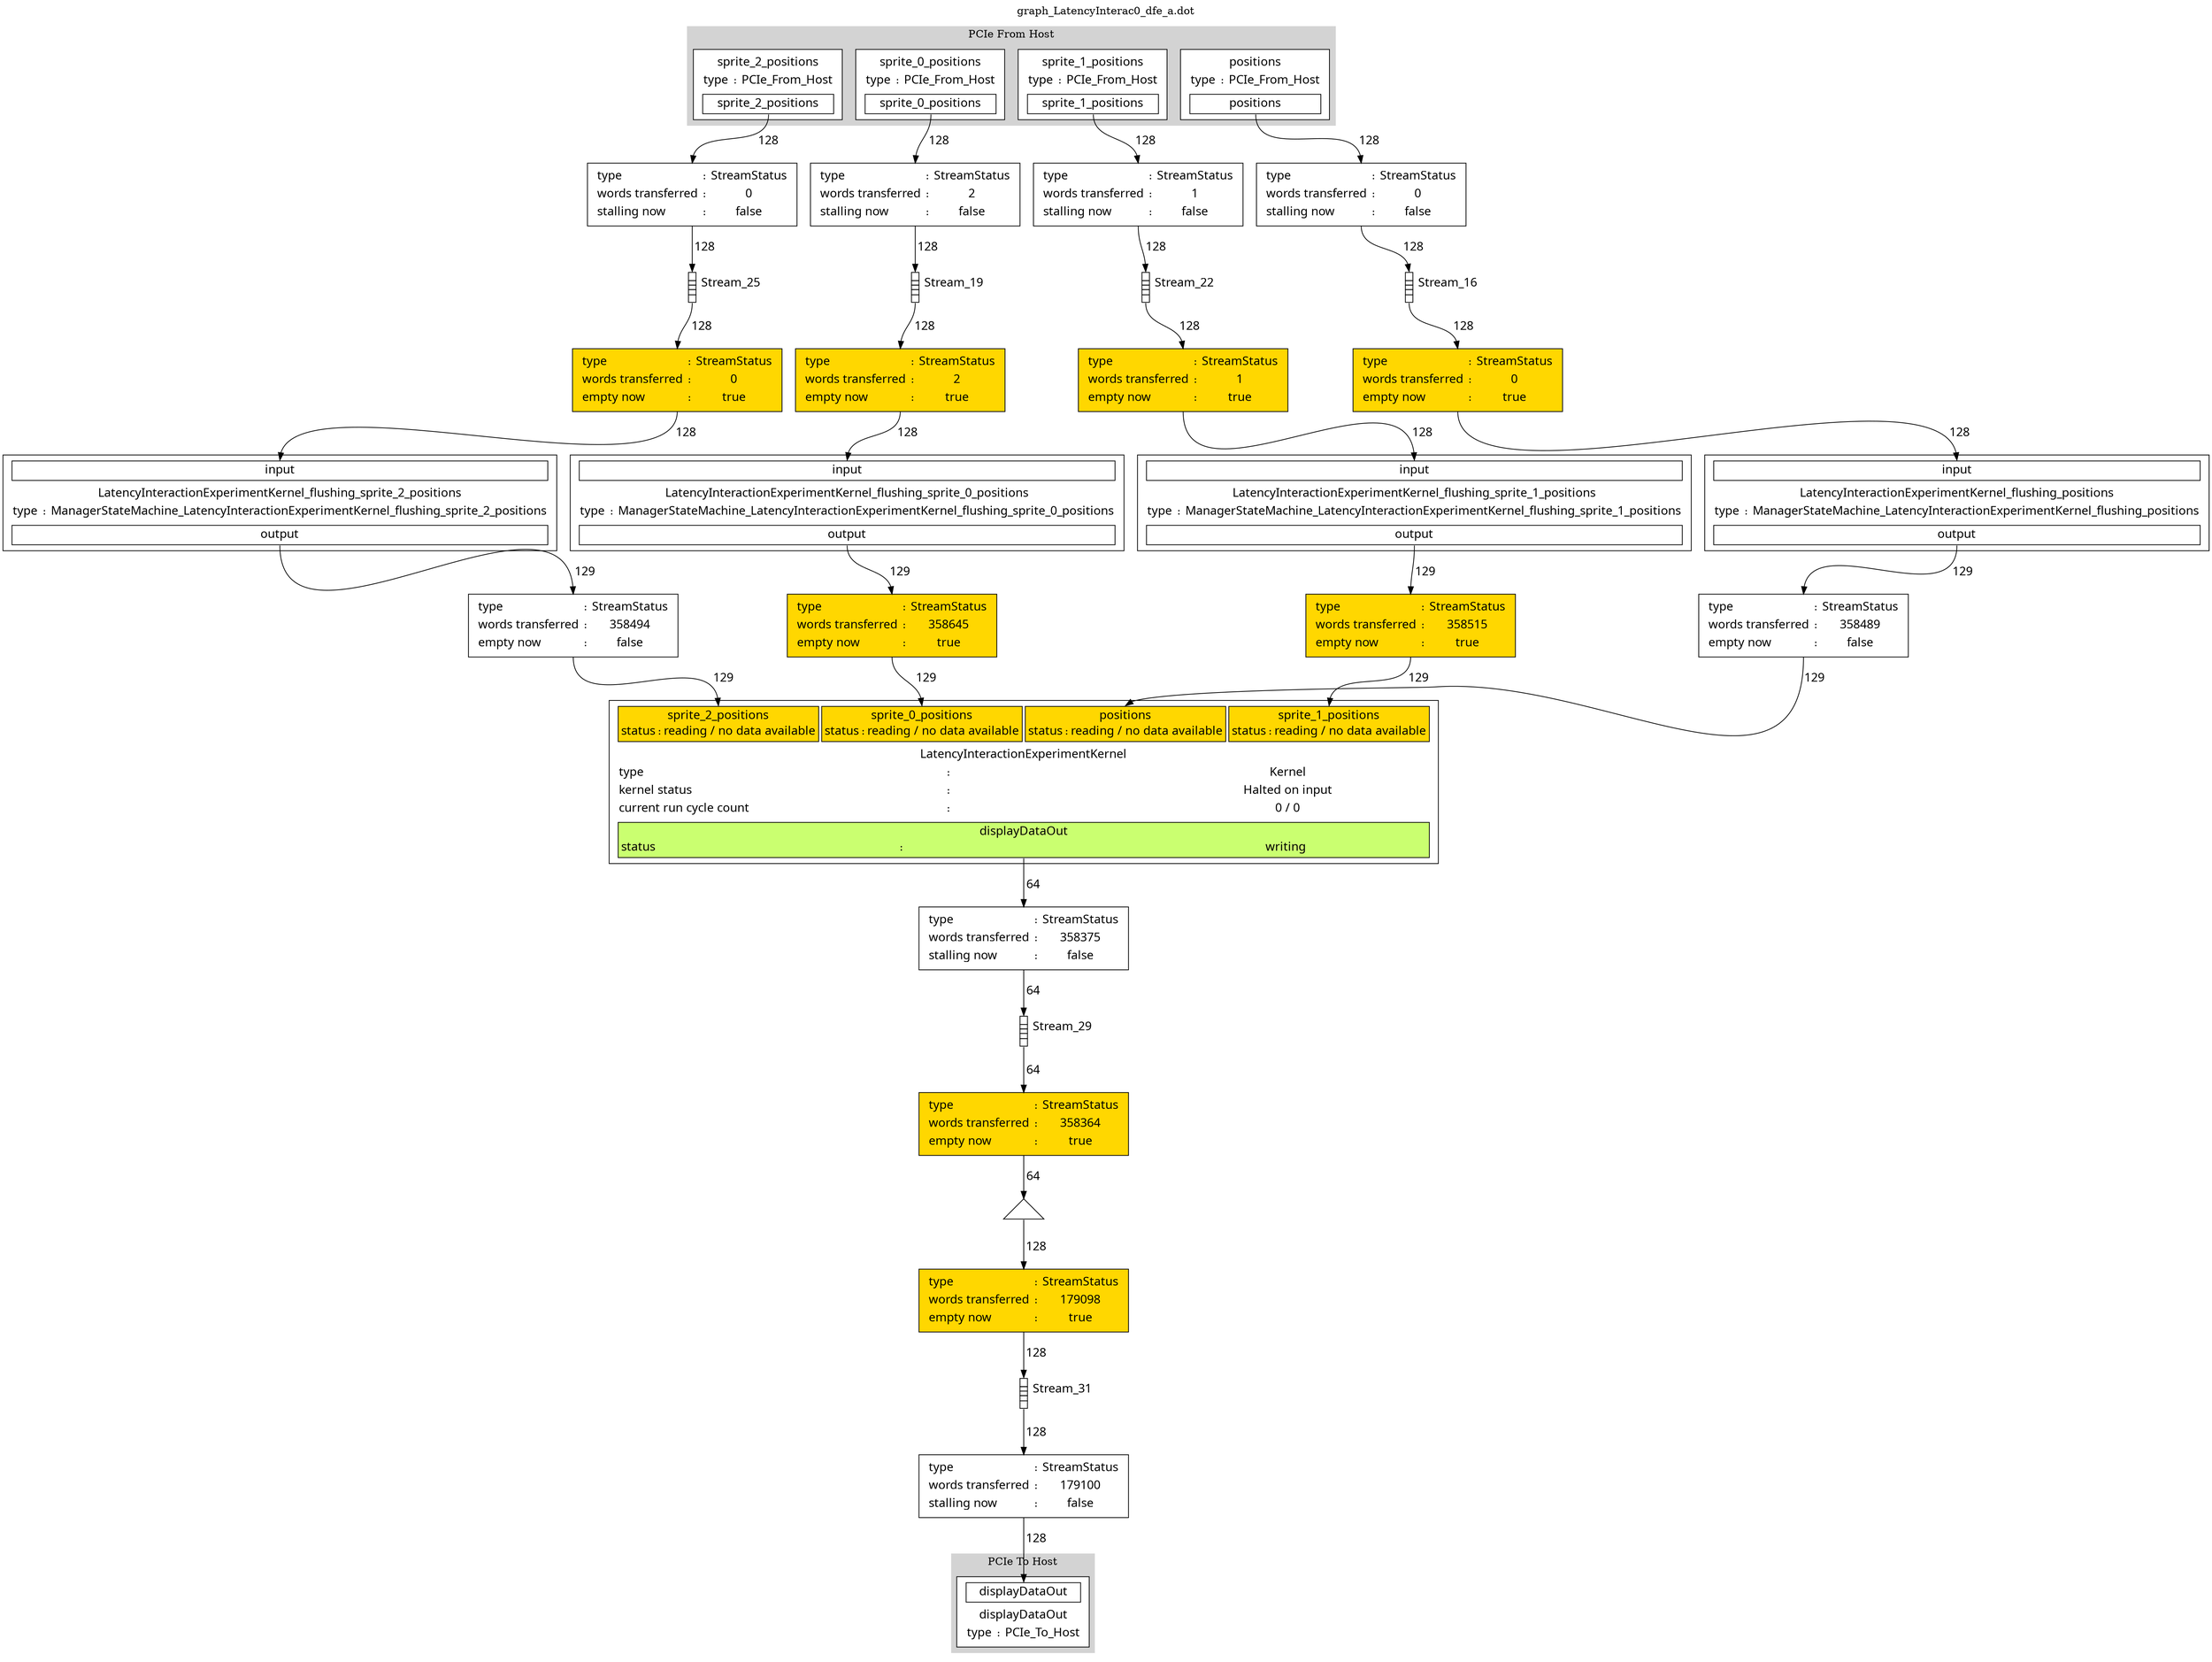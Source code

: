 digraph manager_compiler_graph {
label="graph_LatencyInterac0_dfe_a.dot"; labelloc="t"
// free manager nodes
STREAMSTATUS_LatencyInteractionExperimentKernel_flushing_sprite_2_positions_output[shape="box", color = "black", style="solid,filled", penwidth=1, fillcolor="white", label=<<TABLE  BORDER="0" CELLPADDING="0" CELLSPACING="0"><TR><TD BORDER="0" PORT="node_info"><TABLE  BORDER="0" CELLPADDING="1" CELLSPACING="4"><TR><TD BORDER="0" COLSPAN="1" ALIGN="LEFT"><FONT COLOR="black" FACE="sans-serif" POINT-SIZE="16">type</FONT></TD><TD ALIGN="LEFT">:</TD><TD BORDER="0" COLSPAN="1"><FONT COLOR="black" FACE="sans-serif" POINT-SIZE="16">StreamStatus</FONT></TD></TR><TR><TD BORDER="0" COLSPAN="1" ALIGN="LEFT"><FONT COLOR="black" FACE="sans-serif" POINT-SIZE="16">words transferred</FONT></TD><TD ALIGN="LEFT">:</TD><TD BORDER="0" COLSPAN="1"><FONT COLOR="black" FACE="sans-serif" POINT-SIZE="16">358494</FONT></TD></TR><TR><TD BORDER="0" COLSPAN="1" ALIGN="LEFT"><FONT COLOR="black" FACE="sans-serif" POINT-SIZE="16">empty now</FONT></TD><TD ALIGN="LEFT">:</TD><TD BORDER="0" COLSPAN="1"><FONT COLOR="black" FACE="sans-serif" POINT-SIZE="16">false</FONT></TD></TR></TABLE></TD></TR></TABLE>>];
STREAMSTATUS_Stream_31_output[shape="box", color = "black", style="solid,filled", penwidth=1, fillcolor="white", label=<<TABLE  BORDER="0" CELLPADDING="0" CELLSPACING="0"><TR><TD BORDER="0" PORT="node_info"><TABLE  BORDER="0" CELLPADDING="1" CELLSPACING="4"><TR><TD BORDER="0" COLSPAN="1" ALIGN="LEFT"><FONT COLOR="black" FACE="sans-serif" POINT-SIZE="16">type</FONT></TD><TD ALIGN="LEFT">:</TD><TD BORDER="0" COLSPAN="1"><FONT COLOR="black" FACE="sans-serif" POINT-SIZE="16">StreamStatus</FONT></TD></TR><TR><TD BORDER="0" COLSPAN="1" ALIGN="LEFT"><FONT COLOR="black" FACE="sans-serif" POINT-SIZE="16">words transferred</FONT></TD><TD ALIGN="LEFT">:</TD><TD BORDER="0" COLSPAN="1"><FONT COLOR="black" FACE="sans-serif" POINT-SIZE="16">179100</FONT></TD></TR><TR><TD BORDER="0" COLSPAN="1" ALIGN="LEFT"><FONT COLOR="black" FACE="sans-serif" POINT-SIZE="16">stalling now</FONT></TD><TD ALIGN="LEFT">:</TD><TD BORDER="0" COLSPAN="1"><FONT COLOR="black" FACE="sans-serif" POINT-SIZE="16">false</FONT></TD></TR></TABLE></TD></TR></TABLE>>];
STREAMSTATUS_LatencyInteractionExperimentKernel_flushing_sprite_0_positions_output[shape="box", color = "black", style="solid,filled", penwidth=1, fillcolor="gold", label=<<TABLE  BORDER="0" CELLPADDING="0" CELLSPACING="0"><TR><TD BORDER="0" PORT="node_info"><TABLE  BORDER="0" CELLPADDING="1" CELLSPACING="4"><TR><TD BORDER="0" COLSPAN="1" ALIGN="LEFT"><FONT COLOR="black" FACE="sans-serif" POINT-SIZE="16">type</FONT></TD><TD ALIGN="LEFT">:</TD><TD BORDER="0" COLSPAN="1"><FONT COLOR="black" FACE="sans-serif" POINT-SIZE="16">StreamStatus</FONT></TD></TR><TR><TD BORDER="0" COLSPAN="1" ALIGN="LEFT"><FONT COLOR="black" FACE="sans-serif" POINT-SIZE="16">words transferred</FONT></TD><TD ALIGN="LEFT">:</TD><TD BORDER="0" COLSPAN="1"><FONT COLOR="black" FACE="sans-serif" POINT-SIZE="16">358645</FONT></TD></TR><TR><TD BORDER="0" COLSPAN="1" ALIGN="LEFT"><FONT COLOR="black" FACE="sans-serif" POINT-SIZE="16">empty now</FONT></TD><TD ALIGN="LEFT">:</TD><TD BORDER="0" COLSPAN="1"><FONT COLOR="black" FACE="sans-serif" POINT-SIZE="16">true</FONT></TD></TR></TABLE></TD></TR></TABLE>>];
STREAMSTATUS_sprite_2_positions_sprite_2_positions[shape="box", color = "black", style="solid,filled", penwidth=1, fillcolor="white", label=<<TABLE  BORDER="0" CELLPADDING="0" CELLSPACING="0"><TR><TD BORDER="0" PORT="node_info"><TABLE  BORDER="0" CELLPADDING="1" CELLSPACING="4"><TR><TD BORDER="0" COLSPAN="1" ALIGN="LEFT"><FONT COLOR="black" FACE="sans-serif" POINT-SIZE="16">type</FONT></TD><TD ALIGN="LEFT">:</TD><TD BORDER="0" COLSPAN="1"><FONT COLOR="black" FACE="sans-serif" POINT-SIZE="16">StreamStatus</FONT></TD></TR><TR><TD BORDER="0" COLSPAN="1" ALIGN="LEFT"><FONT COLOR="black" FACE="sans-serif" POINT-SIZE="16">words transferred</FONT></TD><TD ALIGN="LEFT">:</TD><TD BORDER="0" COLSPAN="1"><FONT COLOR="black" FACE="sans-serif" POINT-SIZE="16">0</FONT></TD></TR><TR><TD BORDER="0" COLSPAN="1" ALIGN="LEFT"><FONT COLOR="black" FACE="sans-serif" POINT-SIZE="16">stalling now</FONT></TD><TD ALIGN="LEFT">:</TD><TD BORDER="0" COLSPAN="1"><FONT COLOR="black" FACE="sans-serif" POINT-SIZE="16">false</FONT></TD></TR></TABLE></TD></TR></TABLE>>];
LatencyInteractionExperimentKernel_flushing_sprite_2_positions[shape="box", color = "black", style="solid,filled", penwidth=1, fillcolor="white", label=<<TABLE  BORDER="0" CELLPADDING="0" CELLSPACING="0"><TR><TD BORDER="0" PORT="inputs"><TABLE  BORDER="0" CELLPADDING="1" CELLSPACING="4"><TR><TD BORDER="1" BGCOLOR="white" PORT="input" ><TABLE BORDER="0" CELLPADDING="1" CELLSPACING="1"><TR><TD BORDER="0" COLSPAN="3"><FONT COLOR="black" FACE="sans-serif" POINT-SIZE="16">input</FONT></TD></TR></TABLE></TD></TR></TABLE></TD></TR><TR><TD BORDER="0" PORT="node_info"><TABLE  BORDER="0" CELLPADDING="1" CELLSPACING="4"><TR><TD BORDER="0" COLSPAN="3"><FONT COLOR="black" FACE="sans-serif" POINT-SIZE="16">LatencyInteractionExperimentKernel_flushing_sprite_2_positions</FONT></TD></TR><TR><TD BORDER="0" COLSPAN="1" ALIGN="LEFT"><FONT COLOR="black" FACE="sans-serif" POINT-SIZE="16">type</FONT></TD><TD ALIGN="LEFT">:</TD><TD BORDER="0" COLSPAN="1"><FONT COLOR="black" FACE="sans-serif" POINT-SIZE="16">ManagerStateMachine_LatencyInteractionExperimentKernel_flushing_sprite_2_positions</FONT></TD></TR></TABLE></TD></TR><TR><TD BORDER="0" PORT="outputs"><TABLE  BORDER="0" CELLPADDING="1" CELLSPACING="4"><TR><TD BORDER="1" BGCOLOR="white" PORT="output" ><TABLE BORDER="0" CELLPADDING="1" CELLSPACING="1"><TR><TD BORDER="0" COLSPAN="3"><FONT COLOR="black" FACE="sans-serif" POINT-SIZE="16">output</FONT></TD></TR></TABLE></TD></TR></TABLE></TD></TR></TABLE>>];
STREAMSTATUS_Stream_19_output[shape="box", color = "black", style="solid,filled", penwidth=1, fillcolor="gold", label=<<TABLE  BORDER="0" CELLPADDING="0" CELLSPACING="0"><TR><TD BORDER="0" PORT="node_info"><TABLE  BORDER="0" CELLPADDING="1" CELLSPACING="4"><TR><TD BORDER="0" COLSPAN="1" ALIGN="LEFT"><FONT COLOR="black" FACE="sans-serif" POINT-SIZE="16">type</FONT></TD><TD ALIGN="LEFT">:</TD><TD BORDER="0" COLSPAN="1"><FONT COLOR="black" FACE="sans-serif" POINT-SIZE="16">StreamStatus</FONT></TD></TR><TR><TD BORDER="0" COLSPAN="1" ALIGN="LEFT"><FONT COLOR="black" FACE="sans-serif" POINT-SIZE="16">words transferred</FONT></TD><TD ALIGN="LEFT">:</TD><TD BORDER="0" COLSPAN="1"><FONT COLOR="black" FACE="sans-serif" POINT-SIZE="16">2</FONT></TD></TR><TR><TD BORDER="0" COLSPAN="1" ALIGN="LEFT"><FONT COLOR="black" FACE="sans-serif" POINT-SIZE="16">empty now</FONT></TD><TD ALIGN="LEFT">:</TD><TD BORDER="0" COLSPAN="1"><FONT COLOR="black" FACE="sans-serif" POINT-SIZE="16">true</FONT></TD></TR></TABLE></TD></TR></TABLE>>];
LatencyInteractionExperimentKernel_flushing_positions[shape="box", color = "black", style="solid,filled", penwidth=1, fillcolor="white", label=<<TABLE  BORDER="0" CELLPADDING="0" CELLSPACING="0"><TR><TD BORDER="0" PORT="inputs"><TABLE  BORDER="0" CELLPADDING="1" CELLSPACING="4"><TR><TD BORDER="1" BGCOLOR="white" PORT="input" ><TABLE BORDER="0" CELLPADDING="1" CELLSPACING="1"><TR><TD BORDER="0" COLSPAN="3"><FONT COLOR="black" FACE="sans-serif" POINT-SIZE="16">input</FONT></TD></TR></TABLE></TD></TR></TABLE></TD></TR><TR><TD BORDER="0" PORT="node_info"><TABLE  BORDER="0" CELLPADDING="1" CELLSPACING="4"><TR><TD BORDER="0" COLSPAN="3"><FONT COLOR="black" FACE="sans-serif" POINT-SIZE="16">LatencyInteractionExperimentKernel_flushing_positions</FONT></TD></TR><TR><TD BORDER="0" COLSPAN="1" ALIGN="LEFT"><FONT COLOR="black" FACE="sans-serif" POINT-SIZE="16">type</FONT></TD><TD ALIGN="LEFT">:</TD><TD BORDER="0" COLSPAN="1"><FONT COLOR="black" FACE="sans-serif" POINT-SIZE="16">ManagerStateMachine_LatencyInteractionExperimentKernel_flushing_positions</FONT></TD></TR></TABLE></TD></TR><TR><TD BORDER="0" PORT="outputs"><TABLE  BORDER="0" CELLPADDING="1" CELLSPACING="4"><TR><TD BORDER="1" BGCOLOR="white" PORT="output" ><TABLE BORDER="0" CELLPADDING="1" CELLSPACING="1"><TR><TD BORDER="0" COLSPAN="3"><FONT COLOR="black" FACE="sans-serif" POINT-SIZE="16">output</FONT></TD></TR></TABLE></TD></TR></TABLE></TD></TR></TABLE>>];
STREAMSTATUS_Stream_16_output[shape="box", color = "black", style="solid,filled", penwidth=1, fillcolor="gold", label=<<TABLE  BORDER="0" CELLPADDING="0" CELLSPACING="0"><TR><TD BORDER="0" PORT="node_info"><TABLE  BORDER="0" CELLPADDING="1" CELLSPACING="4"><TR><TD BORDER="0" COLSPAN="1" ALIGN="LEFT"><FONT COLOR="black" FACE="sans-serif" POINT-SIZE="16">type</FONT></TD><TD ALIGN="LEFT">:</TD><TD BORDER="0" COLSPAN="1"><FONT COLOR="black" FACE="sans-serif" POINT-SIZE="16">StreamStatus</FONT></TD></TR><TR><TD BORDER="0" COLSPAN="1" ALIGN="LEFT"><FONT COLOR="black" FACE="sans-serif" POINT-SIZE="16">words transferred</FONT></TD><TD ALIGN="LEFT">:</TD><TD BORDER="0" COLSPAN="1"><FONT COLOR="black" FACE="sans-serif" POINT-SIZE="16">0</FONT></TD></TR><TR><TD BORDER="0" COLSPAN="1" ALIGN="LEFT"><FONT COLOR="black" FACE="sans-serif" POINT-SIZE="16">empty now</FONT></TD><TD ALIGN="LEFT">:</TD><TD BORDER="0" COLSPAN="1"><FONT COLOR="black" FACE="sans-serif" POINT-SIZE="16">true</FONT></TD></TR></TABLE></TD></TR></TABLE>>];
STREAMSTATUS_Stream_29_output[shape="box", color = "black", style="solid,filled", penwidth=1, fillcolor="gold", label=<<TABLE  BORDER="0" CELLPADDING="0" CELLSPACING="0"><TR><TD BORDER="0" PORT="node_info"><TABLE  BORDER="0" CELLPADDING="1" CELLSPACING="4"><TR><TD BORDER="0" COLSPAN="1" ALIGN="LEFT"><FONT COLOR="black" FACE="sans-serif" POINT-SIZE="16">type</FONT></TD><TD ALIGN="LEFT">:</TD><TD BORDER="0" COLSPAN="1"><FONT COLOR="black" FACE="sans-serif" POINT-SIZE="16">StreamStatus</FONT></TD></TR><TR><TD BORDER="0" COLSPAN="1" ALIGN="LEFT"><FONT COLOR="black" FACE="sans-serif" POINT-SIZE="16">words transferred</FONT></TD><TD ALIGN="LEFT">:</TD><TD BORDER="0" COLSPAN="1"><FONT COLOR="black" FACE="sans-serif" POINT-SIZE="16">358364</FONT></TD></TR><TR><TD BORDER="0" COLSPAN="1" ALIGN="LEFT"><FONT COLOR="black" FACE="sans-serif" POINT-SIZE="16">empty now</FONT></TD><TD ALIGN="LEFT">:</TD><TD BORDER="0" COLSPAN="1"><FONT COLOR="black" FACE="sans-serif" POINT-SIZE="16">true</FONT></TD></TR></TABLE></TD></TR></TABLE>>];
LatencyInteractionExperimentKernel_flushing_sprite_1_positions[shape="box", color = "black", style="solid,filled", penwidth=1, fillcolor="white", label=<<TABLE  BORDER="0" CELLPADDING="0" CELLSPACING="0"><TR><TD BORDER="0" PORT="inputs"><TABLE  BORDER="0" CELLPADDING="1" CELLSPACING="4"><TR><TD BORDER="1" BGCOLOR="white" PORT="input" ><TABLE BORDER="0" CELLPADDING="1" CELLSPACING="1"><TR><TD BORDER="0" COLSPAN="3"><FONT COLOR="black" FACE="sans-serif" POINT-SIZE="16">input</FONT></TD></TR></TABLE></TD></TR></TABLE></TD></TR><TR><TD BORDER="0" PORT="node_info"><TABLE  BORDER="0" CELLPADDING="1" CELLSPACING="4"><TR><TD BORDER="0" COLSPAN="3"><FONT COLOR="black" FACE="sans-serif" POINT-SIZE="16">LatencyInteractionExperimentKernel_flushing_sprite_1_positions</FONT></TD></TR><TR><TD BORDER="0" COLSPAN="1" ALIGN="LEFT"><FONT COLOR="black" FACE="sans-serif" POINT-SIZE="16">type</FONT></TD><TD ALIGN="LEFT">:</TD><TD BORDER="0" COLSPAN="1"><FONT COLOR="black" FACE="sans-serif" POINT-SIZE="16">ManagerStateMachine_LatencyInteractionExperimentKernel_flushing_sprite_1_positions</FONT></TD></TR></TABLE></TD></TR><TR><TD BORDER="0" PORT="outputs"><TABLE  BORDER="0" CELLPADDING="1" CELLSPACING="4"><TR><TD BORDER="1" BGCOLOR="white" PORT="output" ><TABLE BORDER="0" CELLPADDING="1" CELLSPACING="1"><TR><TD BORDER="0" COLSPAN="3"><FONT COLOR="black" FACE="sans-serif" POINT-SIZE="16">output</FONT></TD></TR></TABLE></TD></TR></TABLE></TD></TR></TABLE>>];
STREAMSTATUS_LatencyInteractionExperimentKernel_displayDataOut[shape="box", color = "black", style="solid,filled", penwidth=1, fillcolor="white", label=<<TABLE  BORDER="0" CELLPADDING="0" CELLSPACING="0"><TR><TD BORDER="0" PORT="node_info"><TABLE  BORDER="0" CELLPADDING="1" CELLSPACING="4"><TR><TD BORDER="0" COLSPAN="1" ALIGN="LEFT"><FONT COLOR="black" FACE="sans-serif" POINT-SIZE="16">type</FONT></TD><TD ALIGN="LEFT">:</TD><TD BORDER="0" COLSPAN="1"><FONT COLOR="black" FACE="sans-serif" POINT-SIZE="16">StreamStatus</FONT></TD></TR><TR><TD BORDER="0" COLSPAN="1" ALIGN="LEFT"><FONT COLOR="black" FACE="sans-serif" POINT-SIZE="16">words transferred</FONT></TD><TD ALIGN="LEFT">:</TD><TD BORDER="0" COLSPAN="1"><FONT COLOR="black" FACE="sans-serif" POINT-SIZE="16">358375</FONT></TD></TR><TR><TD BORDER="0" COLSPAN="1" ALIGN="LEFT"><FONT COLOR="black" FACE="sans-serif" POINT-SIZE="16">stalling now</FONT></TD><TD ALIGN="LEFT">:</TD><TD BORDER="0" COLSPAN="1"><FONT COLOR="black" FACE="sans-serif" POINT-SIZE="16">false</FONT></TD></TR></TABLE></TD></TR></TABLE>>];
STREAMSTATUS_Stream_25_output[shape="box", color = "black", style="solid,filled", penwidth=1, fillcolor="gold", label=<<TABLE  BORDER="0" CELLPADDING="0" CELLSPACING="0"><TR><TD BORDER="0" PORT="node_info"><TABLE  BORDER="0" CELLPADDING="1" CELLSPACING="4"><TR><TD BORDER="0" COLSPAN="1" ALIGN="LEFT"><FONT COLOR="black" FACE="sans-serif" POINT-SIZE="16">type</FONT></TD><TD ALIGN="LEFT">:</TD><TD BORDER="0" COLSPAN="1"><FONT COLOR="black" FACE="sans-serif" POINT-SIZE="16">StreamStatus</FONT></TD></TR><TR><TD BORDER="0" COLSPAN="1" ALIGN="LEFT"><FONT COLOR="black" FACE="sans-serif" POINT-SIZE="16">words transferred</FONT></TD><TD ALIGN="LEFT">:</TD><TD BORDER="0" COLSPAN="1"><FONT COLOR="black" FACE="sans-serif" POINT-SIZE="16">0</FONT></TD></TR><TR><TD BORDER="0" COLSPAN="1" ALIGN="LEFT"><FONT COLOR="black" FACE="sans-serif" POINT-SIZE="16">empty now</FONT></TD><TD ALIGN="LEFT">:</TD><TD BORDER="0" COLSPAN="1"><FONT COLOR="black" FACE="sans-serif" POINT-SIZE="16">true</FONT></TD></TR></TABLE></TD></TR></TABLE>>];
STREAMSTATUS_Stream_14_output[shape="box", color = "black", style="solid,filled", penwidth=1, fillcolor="gold", label=<<TABLE  BORDER="0" CELLPADDING="0" CELLSPACING="0"><TR><TD BORDER="0" PORT="node_info"><TABLE  BORDER="0" CELLPADDING="1" CELLSPACING="4"><TR><TD BORDER="0" COLSPAN="1" ALIGN="LEFT"><FONT COLOR="black" FACE="sans-serif" POINT-SIZE="16">type</FONT></TD><TD ALIGN="LEFT">:</TD><TD BORDER="0" COLSPAN="1"><FONT COLOR="black" FACE="sans-serif" POINT-SIZE="16">StreamStatus</FONT></TD></TR><TR><TD BORDER="0" COLSPAN="1" ALIGN="LEFT"><FONT COLOR="black" FACE="sans-serif" POINT-SIZE="16">words transferred</FONT></TD><TD ALIGN="LEFT">:</TD><TD BORDER="0" COLSPAN="1"><FONT COLOR="black" FACE="sans-serif" POINT-SIZE="16">179098</FONT></TD></TR><TR><TD BORDER="0" COLSPAN="1" ALIGN="LEFT"><FONT COLOR="black" FACE="sans-serif" POINT-SIZE="16">empty now</FONT></TD><TD ALIGN="LEFT">:</TD><TD BORDER="0" COLSPAN="1"><FONT COLOR="black" FACE="sans-serif" POINT-SIZE="16">true</FONT></TD></TR></TABLE></TD></TR></TABLE>>];
STREAMSTATUS_positions_positions[shape="box", color = "black", style="solid,filled", penwidth=1, fillcolor="white", label=<<TABLE  BORDER="0" CELLPADDING="0" CELLSPACING="0"><TR><TD BORDER="0" PORT="node_info"><TABLE  BORDER="0" CELLPADDING="1" CELLSPACING="4"><TR><TD BORDER="0" COLSPAN="1" ALIGN="LEFT"><FONT COLOR="black" FACE="sans-serif" POINT-SIZE="16">type</FONT></TD><TD ALIGN="LEFT">:</TD><TD BORDER="0" COLSPAN="1"><FONT COLOR="black" FACE="sans-serif" POINT-SIZE="16">StreamStatus</FONT></TD></TR><TR><TD BORDER="0" COLSPAN="1" ALIGN="LEFT"><FONT COLOR="black" FACE="sans-serif" POINT-SIZE="16">words transferred</FONT></TD><TD ALIGN="LEFT">:</TD><TD BORDER="0" COLSPAN="1"><FONT COLOR="black" FACE="sans-serif" POINT-SIZE="16">0</FONT></TD></TR><TR><TD BORDER="0" COLSPAN="1" ALIGN="LEFT"><FONT COLOR="black" FACE="sans-serif" POINT-SIZE="16">stalling now</FONT></TD><TD ALIGN="LEFT">:</TD><TD BORDER="0" COLSPAN="1"><FONT COLOR="black" FACE="sans-serif" POINT-SIZE="16">false</FONT></TD></TR></TABLE></TD></TR></TABLE>>];
STREAMSTATUS_sprite_0_positions_sprite_0_positions[shape="box", color = "black", style="solid,filled", penwidth=1, fillcolor="white", label=<<TABLE  BORDER="0" CELLPADDING="0" CELLSPACING="0"><TR><TD BORDER="0" PORT="node_info"><TABLE  BORDER="0" CELLPADDING="1" CELLSPACING="4"><TR><TD BORDER="0" COLSPAN="1" ALIGN="LEFT"><FONT COLOR="black" FACE="sans-serif" POINT-SIZE="16">type</FONT></TD><TD ALIGN="LEFT">:</TD><TD BORDER="0" COLSPAN="1"><FONT COLOR="black" FACE="sans-serif" POINT-SIZE="16">StreamStatus</FONT></TD></TR><TR><TD BORDER="0" COLSPAN="1" ALIGN="LEFT"><FONT COLOR="black" FACE="sans-serif" POINT-SIZE="16">words transferred</FONT></TD><TD ALIGN="LEFT">:</TD><TD BORDER="0" COLSPAN="1"><FONT COLOR="black" FACE="sans-serif" POINT-SIZE="16">2</FONT></TD></TR><TR><TD BORDER="0" COLSPAN="1" ALIGN="LEFT"><FONT COLOR="black" FACE="sans-serif" POINT-SIZE="16">stalling now</FONT></TD><TD ALIGN="LEFT">:</TD><TD BORDER="0" COLSPAN="1"><FONT COLOR="black" FACE="sans-serif" POINT-SIZE="16">false</FONT></TD></TR></TABLE></TD></TR></TABLE>>];
STREAMSTATUS_LatencyInteractionExperimentKernel_flushing_sprite_1_positions_output[shape="box", color = "black", style="solid,filled", penwidth=1, fillcolor="gold", label=<<TABLE  BORDER="0" CELLPADDING="0" CELLSPACING="0"><TR><TD BORDER="0" PORT="node_info"><TABLE  BORDER="0" CELLPADDING="1" CELLSPACING="4"><TR><TD BORDER="0" COLSPAN="1" ALIGN="LEFT"><FONT COLOR="black" FACE="sans-serif" POINT-SIZE="16">type</FONT></TD><TD ALIGN="LEFT">:</TD><TD BORDER="0" COLSPAN="1"><FONT COLOR="black" FACE="sans-serif" POINT-SIZE="16">StreamStatus</FONT></TD></TR><TR><TD BORDER="0" COLSPAN="1" ALIGN="LEFT"><FONT COLOR="black" FACE="sans-serif" POINT-SIZE="16">words transferred</FONT></TD><TD ALIGN="LEFT">:</TD><TD BORDER="0" COLSPAN="1"><FONT COLOR="black" FACE="sans-serif" POINT-SIZE="16">358515</FONT></TD></TR><TR><TD BORDER="0" COLSPAN="1" ALIGN="LEFT"><FONT COLOR="black" FACE="sans-serif" POINT-SIZE="16">empty now</FONT></TD><TD ALIGN="LEFT">:</TD><TD BORDER="0" COLSPAN="1"><FONT COLOR="black" FACE="sans-serif" POINT-SIZE="16">true</FONT></TD></TR></TABLE></TD></TR></TABLE>>];
LatencyInteractionExperimentKernel[shape="box", color = "black", style="solid,filled", penwidth=1, fillcolor="white", label=<<TABLE  BORDER="0" CELLPADDING="0" CELLSPACING="0"><TR><TD BORDER="0" PORT="inputs"><TABLE  BORDER="0" CELLPADDING="1" CELLSPACING="4"><TR><TD BORDER="1" BGCOLOR="gold" PORT="sprite_2_positions" ><TABLE BORDER="0" CELLPADDING="1" CELLSPACING="1"><TR><TD BORDER="0" COLSPAN="3"><FONT COLOR="black" FACE="sans-serif" POINT-SIZE="16">sprite_2_positions</FONT></TD></TR><TR><TD BORDER="0" COLSPAN="1" ALIGN="LEFT"><FONT COLOR="black" FACE="sans-serif" POINT-SIZE="16">status</FONT></TD><TD ALIGN="LEFT">:</TD><TD BORDER="0" COLSPAN="1"><FONT COLOR="black" FACE="sans-serif" POINT-SIZE="16">reading / no data available</FONT></TD></TR></TABLE></TD><TD BORDER="1" BGCOLOR="gold" PORT="sprite_0_positions" ><TABLE BORDER="0" CELLPADDING="1" CELLSPACING="1"><TR><TD BORDER="0" COLSPAN="3"><FONT COLOR="black" FACE="sans-serif" POINT-SIZE="16">sprite_0_positions</FONT></TD></TR><TR><TD BORDER="0" COLSPAN="1" ALIGN="LEFT"><FONT COLOR="black" FACE="sans-serif" POINT-SIZE="16">status</FONT></TD><TD ALIGN="LEFT">:</TD><TD BORDER="0" COLSPAN="1"><FONT COLOR="black" FACE="sans-serif" POINT-SIZE="16">reading / no data available</FONT></TD></TR></TABLE></TD><TD BORDER="1" BGCOLOR="gold" PORT="positions" ><TABLE BORDER="0" CELLPADDING="1" CELLSPACING="1"><TR><TD BORDER="0" COLSPAN="3"><FONT COLOR="black" FACE="sans-serif" POINT-SIZE="16">positions</FONT></TD></TR><TR><TD BORDER="0" COLSPAN="1" ALIGN="LEFT"><FONT COLOR="black" FACE="sans-serif" POINT-SIZE="16">status</FONT></TD><TD ALIGN="LEFT">:</TD><TD BORDER="0" COLSPAN="1"><FONT COLOR="black" FACE="sans-serif" POINT-SIZE="16">reading / no data available</FONT></TD></TR></TABLE></TD><TD BORDER="1" BGCOLOR="gold" PORT="sprite_1_positions" ><TABLE BORDER="0" CELLPADDING="1" CELLSPACING="1"><TR><TD BORDER="0" COLSPAN="3"><FONT COLOR="black" FACE="sans-serif" POINT-SIZE="16">sprite_1_positions</FONT></TD></TR><TR><TD BORDER="0" COLSPAN="1" ALIGN="LEFT"><FONT COLOR="black" FACE="sans-serif" POINT-SIZE="16">status</FONT></TD><TD ALIGN="LEFT">:</TD><TD BORDER="0" COLSPAN="1"><FONT COLOR="black" FACE="sans-serif" POINT-SIZE="16">reading / no data available</FONT></TD></TR></TABLE></TD></TR></TABLE></TD></TR><TR><TD BORDER="0" PORT="node_info"><TABLE  BORDER="0" CELLPADDING="1" CELLSPACING="4"><TR><TD BORDER="0" COLSPAN="3"><FONT COLOR="black" FACE="sans-serif" POINT-SIZE="16">LatencyInteractionExperimentKernel</FONT></TD></TR><TR><TD BORDER="0" COLSPAN="1" ALIGN="LEFT"><FONT COLOR="black" FACE="sans-serif" POINT-SIZE="16">type</FONT></TD><TD ALIGN="LEFT">:</TD><TD BORDER="0" COLSPAN="1"><FONT COLOR="black" FACE="sans-serif" POINT-SIZE="16">Kernel</FONT></TD></TR><TR><TD BORDER="0" COLSPAN="1" ALIGN="LEFT"><FONT COLOR="black" FACE="sans-serif" POINT-SIZE="16">kernel status</FONT></TD><TD ALIGN="LEFT">:</TD><TD BORDER="0" COLSPAN="1"><FONT COLOR="black" FACE="sans-serif" POINT-SIZE="16">Halted on input</FONT></TD></TR><TR><TD BORDER="0" COLSPAN="1" ALIGN="LEFT"><FONT COLOR="black" FACE="sans-serif" POINT-SIZE="16">current run cycle count</FONT></TD><TD ALIGN="LEFT">:</TD><TD BORDER="0" COLSPAN="1"><FONT COLOR="black" FACE="sans-serif" POINT-SIZE="16">0 / 0</FONT></TD></TR></TABLE></TD></TR><TR><TD BORDER="0" PORT="outputs"><TABLE  BORDER="0" CELLPADDING="1" CELLSPACING="4"><TR><TD BORDER="1" BGCOLOR="darkolivegreen1" PORT="displayDataOut" ><TABLE BORDER="0" CELLPADDING="1" CELLSPACING="1"><TR><TD BORDER="0" COLSPAN="3"><FONT COLOR="black" FACE="sans-serif" POINT-SIZE="16">displayDataOut</FONT></TD></TR><TR><TD BORDER="0" COLSPAN="1" ALIGN="LEFT"><FONT COLOR="black" FACE="sans-serif" POINT-SIZE="16">status</FONT></TD><TD ALIGN="LEFT">:</TD><TD BORDER="0" COLSPAN="1"><FONT COLOR="black" FACE="sans-serif" POINT-SIZE="16">writing</FONT></TD></TR></TABLE></TD></TR></TABLE></TD></TR></TABLE>>];
Stream_19[shape=plaintext, color = "black", style="solid,filled", penwidth=1, fillcolor="white", label=<<TABLE BORDER="0" CELLSPACING="0" CELLBORDER="1"> <TR><TD BORDER="1" BGCOLOR="white" PORT="input" ><TABLE BORDER="0" CELLPADDING="1" CELLSPACING="1"><TR><TD></TD></TR></TABLE></TD><TD BORDER="0" ROWSPAN="4" WIDTH="1"><TABLE BORDER="0"><TR><TD BORDER="0" COLSPAN="3"><FONT COLOR="black" FACE="sans-serif" POINT-SIZE="16">Stream_19</FONT></TD></TR></TABLE></TD></TR> <TR><TD></TD></TR> <TR><TD></TD></TR> <TR><TD></TD></TR> <TR HEIGHT="0" CELLPADDING="0" BORDER="0" ><TD BORDER="1" BGCOLOR="white" PORT="output" ><TABLE BORDER="0" CELLPADDING="1" CELLSPACING="1"><TR><TD></TD></TR></TABLE></TD></TR> </TABLE>>];
STREAMSTATUS_Stream_22_output[shape="box", color = "black", style="solid,filled", penwidth=1, fillcolor="gold", label=<<TABLE  BORDER="0" CELLPADDING="0" CELLSPACING="0"><TR><TD BORDER="0" PORT="node_info"><TABLE  BORDER="0" CELLPADDING="1" CELLSPACING="4"><TR><TD BORDER="0" COLSPAN="1" ALIGN="LEFT"><FONT COLOR="black" FACE="sans-serif" POINT-SIZE="16">type</FONT></TD><TD ALIGN="LEFT">:</TD><TD BORDER="0" COLSPAN="1"><FONT COLOR="black" FACE="sans-serif" POINT-SIZE="16">StreamStatus</FONT></TD></TR><TR><TD BORDER="0" COLSPAN="1" ALIGN="LEFT"><FONT COLOR="black" FACE="sans-serif" POINT-SIZE="16">words transferred</FONT></TD><TD ALIGN="LEFT">:</TD><TD BORDER="0" COLSPAN="1"><FONT COLOR="black" FACE="sans-serif" POINT-SIZE="16">1</FONT></TD></TR><TR><TD BORDER="0" COLSPAN="1" ALIGN="LEFT"><FONT COLOR="black" FACE="sans-serif" POINT-SIZE="16">empty now</FONT></TD><TD ALIGN="LEFT">:</TD><TD BORDER="0" COLSPAN="1"><FONT COLOR="black" FACE="sans-serif" POINT-SIZE="16">true</FONT></TD></TR></TABLE></TD></TR></TABLE>>];
Stream_29[shape=plaintext, color = "black", style="solid,filled", penwidth=1, fillcolor="white", label=<<TABLE BORDER="0" CELLSPACING="0" CELLBORDER="1"> <TR><TD BORDER="1" BGCOLOR="white" PORT="input" ><TABLE BORDER="0" CELLPADDING="1" CELLSPACING="1"><TR><TD></TD></TR></TABLE></TD><TD BORDER="0" ROWSPAN="4" WIDTH="1"><TABLE BORDER="0"><TR><TD BORDER="0" COLSPAN="3"><FONT COLOR="black" FACE="sans-serif" POINT-SIZE="16">Stream_29</FONT></TD></TR></TABLE></TD></TR> <TR><TD></TD></TR> <TR><TD></TD></TR> <TR><TD></TD></TR> <TR HEIGHT="0" CELLPADDING="0" BORDER="0" ><TD BORDER="1" BGCOLOR="white" PORT="output" ><TABLE BORDER="0" CELLPADDING="1" CELLSPACING="1"><TR><TD></TD></TR></TABLE></TD></TR> </TABLE>>];
Stream_16[shape=plaintext, color = "black", style="solid,filled", penwidth=1, fillcolor="white", label=<<TABLE BORDER="0" CELLSPACING="0" CELLBORDER="1"> <TR><TD BORDER="1" BGCOLOR="white" PORT="input" ><TABLE BORDER="0" CELLPADDING="1" CELLSPACING="1"><TR><TD></TD></TR></TABLE></TD><TD BORDER="0" ROWSPAN="4" WIDTH="1"><TABLE BORDER="0"><TR><TD BORDER="0" COLSPAN="3"><FONT COLOR="black" FACE="sans-serif" POINT-SIZE="16">Stream_16</FONT></TD></TR></TABLE></TD></TR> <TR><TD></TD></TR> <TR><TD></TD></TR> <TR><TD></TD></TR> <TR HEIGHT="0" CELLPADDING="0" BORDER="0" ><TD BORDER="1" BGCOLOR="white" PORT="output" ><TABLE BORDER="0" CELLPADDING="1" CELLSPACING="1"><TR><TD></TD></TR></TABLE></TD></TR> </TABLE>>];
STREAMSTATUS_LatencyInteractionExperimentKernel_flushing_positions_output[shape="box", color = "black", style="solid,filled", penwidth=1, fillcolor="white", label=<<TABLE  BORDER="0" CELLPADDING="0" CELLSPACING="0"><TR><TD BORDER="0" PORT="node_info"><TABLE  BORDER="0" CELLPADDING="1" CELLSPACING="4"><TR><TD BORDER="0" COLSPAN="1" ALIGN="LEFT"><FONT COLOR="black" FACE="sans-serif" POINT-SIZE="16">type</FONT></TD><TD ALIGN="LEFT">:</TD><TD BORDER="0" COLSPAN="1"><FONT COLOR="black" FACE="sans-serif" POINT-SIZE="16">StreamStatus</FONT></TD></TR><TR><TD BORDER="0" COLSPAN="1" ALIGN="LEFT"><FONT COLOR="black" FACE="sans-serif" POINT-SIZE="16">words transferred</FONT></TD><TD ALIGN="LEFT">:</TD><TD BORDER="0" COLSPAN="1"><FONT COLOR="black" FACE="sans-serif" POINT-SIZE="16">358489</FONT></TD></TR><TR><TD BORDER="0" COLSPAN="1" ALIGN="LEFT"><FONT COLOR="black" FACE="sans-serif" POINT-SIZE="16">empty now</FONT></TD><TD ALIGN="LEFT">:</TD><TD BORDER="0" COLSPAN="1"><FONT COLOR="black" FACE="sans-serif" POINT-SIZE="16">false</FONT></TD></TR></TABLE></TD></TR></TABLE>>];
Stream_14[shape="triangle", color = "black", style="solid,filled", penwidth=1, fillcolor="white",  label=""];
Stream_25[shape=plaintext, color = "black", style="solid,filled", penwidth=1, fillcolor="white", label=<<TABLE BORDER="0" CELLSPACING="0" CELLBORDER="1"> <TR><TD BORDER="1" BGCOLOR="white" PORT="input" ><TABLE BORDER="0" CELLPADDING="1" CELLSPACING="1"><TR><TD></TD></TR></TABLE></TD><TD BORDER="0" ROWSPAN="4" WIDTH="1"><TABLE BORDER="0"><TR><TD BORDER="0" COLSPAN="3"><FONT COLOR="black" FACE="sans-serif" POINT-SIZE="16">Stream_25</FONT></TD></TR></TABLE></TD></TR> <TR><TD></TD></TR> <TR><TD></TD></TR> <TR><TD></TD></TR> <TR HEIGHT="0" CELLPADDING="0" BORDER="0" ><TD BORDER="1" BGCOLOR="white" PORT="output" ><TABLE BORDER="0" CELLPADDING="1" CELLSPACING="1"><TR><TD></TD></TR></TABLE></TD></TR> </TABLE>>];
Stream_31[shape=plaintext, color = "black", style="solid,filled", penwidth=1, fillcolor="white", label=<<TABLE BORDER="0" CELLSPACING="0" CELLBORDER="1"> <TR><TD BORDER="1" BGCOLOR="white" PORT="input" ><TABLE BORDER="0" CELLPADDING="1" CELLSPACING="1"><TR><TD></TD></TR></TABLE></TD><TD BORDER="0" ROWSPAN="4" WIDTH="1"><TABLE BORDER="0"><TR><TD BORDER="0" COLSPAN="3"><FONT COLOR="black" FACE="sans-serif" POINT-SIZE="16">Stream_31</FONT></TD></TR></TABLE></TD></TR> <TR><TD></TD></TR> <TR><TD></TD></TR> <TR><TD></TD></TR> <TR HEIGHT="0" CELLPADDING="0" BORDER="0" ><TD BORDER="1" BGCOLOR="white" PORT="output" ><TABLE BORDER="0" CELLPADDING="1" CELLSPACING="1"><TR><TD></TD></TR></TABLE></TD></TR> </TABLE>>];
Stream_22[shape=plaintext, color = "black", style="solid,filled", penwidth=1, fillcolor="white", label=<<TABLE BORDER="0" CELLSPACING="0" CELLBORDER="1"> <TR><TD BORDER="1" BGCOLOR="white" PORT="input" ><TABLE BORDER="0" CELLPADDING="1" CELLSPACING="1"><TR><TD></TD></TR></TABLE></TD><TD BORDER="0" ROWSPAN="4" WIDTH="1"><TABLE BORDER="0"><TR><TD BORDER="0" COLSPAN="3"><FONT COLOR="black" FACE="sans-serif" POINT-SIZE="16">Stream_22</FONT></TD></TR></TABLE></TD></TR> <TR><TD></TD></TR> <TR><TD></TD></TR> <TR><TD></TD></TR> <TR HEIGHT="0" CELLPADDING="0" BORDER="0" ><TD BORDER="1" BGCOLOR="white" PORT="output" ><TABLE BORDER="0" CELLPADDING="1" CELLSPACING="1"><TR><TD></TD></TR></TABLE></TD></TR> </TABLE>>];
STREAMSTATUS_sprite_1_positions_sprite_1_positions[shape="box", color = "black", style="solid,filled", penwidth=1, fillcolor="white", label=<<TABLE  BORDER="0" CELLPADDING="0" CELLSPACING="0"><TR><TD BORDER="0" PORT="node_info"><TABLE  BORDER="0" CELLPADDING="1" CELLSPACING="4"><TR><TD BORDER="0" COLSPAN="1" ALIGN="LEFT"><FONT COLOR="black" FACE="sans-serif" POINT-SIZE="16">type</FONT></TD><TD ALIGN="LEFT">:</TD><TD BORDER="0" COLSPAN="1"><FONT COLOR="black" FACE="sans-serif" POINT-SIZE="16">StreamStatus</FONT></TD></TR><TR><TD BORDER="0" COLSPAN="1" ALIGN="LEFT"><FONT COLOR="black" FACE="sans-serif" POINT-SIZE="16">words transferred</FONT></TD><TD ALIGN="LEFT">:</TD><TD BORDER="0" COLSPAN="1"><FONT COLOR="black" FACE="sans-serif" POINT-SIZE="16">1</FONT></TD></TR><TR><TD BORDER="0" COLSPAN="1" ALIGN="LEFT"><FONT COLOR="black" FACE="sans-serif" POINT-SIZE="16">stalling now</FONT></TD><TD ALIGN="LEFT">:</TD><TD BORDER="0" COLSPAN="1"><FONT COLOR="black" FACE="sans-serif" POINT-SIZE="16">false</FONT></TD></TR></TABLE></TD></TR></TABLE>>];
LatencyInteractionExperimentKernel_flushing_sprite_0_positions[shape="box", color = "black", style="solid,filled", penwidth=1, fillcolor="white", label=<<TABLE  BORDER="0" CELLPADDING="0" CELLSPACING="0"><TR><TD BORDER="0" PORT="inputs"><TABLE  BORDER="0" CELLPADDING="1" CELLSPACING="4"><TR><TD BORDER="1" BGCOLOR="white" PORT="input" ><TABLE BORDER="0" CELLPADDING="1" CELLSPACING="1"><TR><TD BORDER="0" COLSPAN="3"><FONT COLOR="black" FACE="sans-serif" POINT-SIZE="16">input</FONT></TD></TR></TABLE></TD></TR></TABLE></TD></TR><TR><TD BORDER="0" PORT="node_info"><TABLE  BORDER="0" CELLPADDING="1" CELLSPACING="4"><TR><TD BORDER="0" COLSPAN="3"><FONT COLOR="black" FACE="sans-serif" POINT-SIZE="16">LatencyInteractionExperimentKernel_flushing_sprite_0_positions</FONT></TD></TR><TR><TD BORDER="0" COLSPAN="1" ALIGN="LEFT"><FONT COLOR="black" FACE="sans-serif" POINT-SIZE="16">type</FONT></TD><TD ALIGN="LEFT">:</TD><TD BORDER="0" COLSPAN="1"><FONT COLOR="black" FACE="sans-serif" POINT-SIZE="16">ManagerStateMachine_LatencyInteractionExperimentKernel_flushing_sprite_0_positions</FONT></TD></TR></TABLE></TD></TR><TR><TD BORDER="0" PORT="outputs"><TABLE  BORDER="0" CELLPADDING="1" CELLSPACING="4"><TR><TD BORDER="1" BGCOLOR="white" PORT="output" ><TABLE BORDER="0" CELLPADDING="1" CELLSPACING="1"><TR><TD BORDER="0" COLSPAN="3"><FONT COLOR="black" FACE="sans-serif" POINT-SIZE="16">output</FONT></TD></TR></TABLE></TD></TR></TABLE></TD></TR></TABLE>>];

// grouped manager nodes
subgraph "cluster_PCIe From Host" {
label="PCIe From Host";
style="solid"; bgcolor="lightgrey"; color="black"; penwidth="0";
sprite_2_positions[shape="box", color = "black", style="solid,filled", penwidth=1, fillcolor="white", label=<<TABLE  BORDER="0" CELLPADDING="0" CELLSPACING="0"><TR><TD BORDER="0" PORT="node_info"><TABLE  BORDER="0" CELLPADDING="1" CELLSPACING="4"><TR><TD BORDER="0" COLSPAN="3"><FONT COLOR="black" FACE="sans-serif" POINT-SIZE="16">sprite_2_positions</FONT></TD></TR><TR><TD BORDER="0" COLSPAN="1" ALIGN="LEFT"><FONT COLOR="black" FACE="sans-serif" POINT-SIZE="16">type</FONT></TD><TD ALIGN="LEFT">:</TD><TD BORDER="0" COLSPAN="1"><FONT COLOR="black" FACE="sans-serif" POINT-SIZE="16">PCIe_From_Host</FONT></TD></TR></TABLE></TD></TR><TR><TD BORDER="0" PORT="outputs"><TABLE  BORDER="0" CELLPADDING="1" CELLSPACING="4"><TR><TD BORDER="1" BGCOLOR="white" PORT="sprite_2_positions" ><TABLE BORDER="0" CELLPADDING="1" CELLSPACING="1"><TR><TD BORDER="0" COLSPAN="3"><FONT COLOR="black" FACE="sans-serif" POINT-SIZE="16">sprite_2_positions</FONT></TD></TR></TABLE></TD></TR></TABLE></TD></TR></TABLE>>];
sprite_0_positions[shape="box", color = "black", style="solid,filled", penwidth=1, fillcolor="white", label=<<TABLE  BORDER="0" CELLPADDING="0" CELLSPACING="0"><TR><TD BORDER="0" PORT="node_info"><TABLE  BORDER="0" CELLPADDING="1" CELLSPACING="4"><TR><TD BORDER="0" COLSPAN="3"><FONT COLOR="black" FACE="sans-serif" POINT-SIZE="16">sprite_0_positions</FONT></TD></TR><TR><TD BORDER="0" COLSPAN="1" ALIGN="LEFT"><FONT COLOR="black" FACE="sans-serif" POINT-SIZE="16">type</FONT></TD><TD ALIGN="LEFT">:</TD><TD BORDER="0" COLSPAN="1"><FONT COLOR="black" FACE="sans-serif" POINT-SIZE="16">PCIe_From_Host</FONT></TD></TR></TABLE></TD></TR><TR><TD BORDER="0" PORT="outputs"><TABLE  BORDER="0" CELLPADDING="1" CELLSPACING="4"><TR><TD BORDER="1" BGCOLOR="white" PORT="sprite_0_positions" ><TABLE BORDER="0" CELLPADDING="1" CELLSPACING="1"><TR><TD BORDER="0" COLSPAN="3"><FONT COLOR="black" FACE="sans-serif" POINT-SIZE="16">sprite_0_positions</FONT></TD></TR></TABLE></TD></TR></TABLE></TD></TR></TABLE>>];
sprite_1_positions[shape="box", color = "black", style="solid,filled", penwidth=1, fillcolor="white", label=<<TABLE  BORDER="0" CELLPADDING="0" CELLSPACING="0"><TR><TD BORDER="0" PORT="node_info"><TABLE  BORDER="0" CELLPADDING="1" CELLSPACING="4"><TR><TD BORDER="0" COLSPAN="3"><FONT COLOR="black" FACE="sans-serif" POINT-SIZE="16">sprite_1_positions</FONT></TD></TR><TR><TD BORDER="0" COLSPAN="1" ALIGN="LEFT"><FONT COLOR="black" FACE="sans-serif" POINT-SIZE="16">type</FONT></TD><TD ALIGN="LEFT">:</TD><TD BORDER="0" COLSPAN="1"><FONT COLOR="black" FACE="sans-serif" POINT-SIZE="16">PCIe_From_Host</FONT></TD></TR></TABLE></TD></TR><TR><TD BORDER="0" PORT="outputs"><TABLE  BORDER="0" CELLPADDING="1" CELLSPACING="4"><TR><TD BORDER="1" BGCOLOR="white" PORT="sprite_1_positions" ><TABLE BORDER="0" CELLPADDING="1" CELLSPACING="1"><TR><TD BORDER="0" COLSPAN="3"><FONT COLOR="black" FACE="sans-serif" POINT-SIZE="16">sprite_1_positions</FONT></TD></TR></TABLE></TD></TR></TABLE></TD></TR></TABLE>>];
positions[shape="box", color = "black", style="solid,filled", penwidth=1, fillcolor="white", label=<<TABLE  BORDER="0" CELLPADDING="0" CELLSPACING="0"><TR><TD BORDER="0" PORT="node_info"><TABLE  BORDER="0" CELLPADDING="1" CELLSPACING="4"><TR><TD BORDER="0" COLSPAN="3"><FONT COLOR="black" FACE="sans-serif" POINT-SIZE="16">positions</FONT></TD></TR><TR><TD BORDER="0" COLSPAN="1" ALIGN="LEFT"><FONT COLOR="black" FACE="sans-serif" POINT-SIZE="16">type</FONT></TD><TD ALIGN="LEFT">:</TD><TD BORDER="0" COLSPAN="1"><FONT COLOR="black" FACE="sans-serif" POINT-SIZE="16">PCIe_From_Host</FONT></TD></TR></TABLE></TD></TR><TR><TD BORDER="0" PORT="outputs"><TABLE  BORDER="0" CELLPADDING="1" CELLSPACING="4"><TR><TD BORDER="1" BGCOLOR="white" PORT="positions" ><TABLE BORDER="0" CELLPADDING="1" CELLSPACING="1"><TR><TD BORDER="0" COLSPAN="3"><FONT COLOR="black" FACE="sans-serif" POINT-SIZE="16">positions</FONT></TD></TR></TABLE></TD></TR></TABLE></TD></TR></TABLE>>];
}

subgraph "cluster_PCIe To Host" {
label="PCIe To Host";
style="solid"; bgcolor="lightgrey"; color="black"; penwidth="0";
displayDataOut[shape="box", color = "black", style="solid,filled", penwidth=1, fillcolor="white", label=<<TABLE  BORDER="0" CELLPADDING="0" CELLSPACING="0"><TR><TD BORDER="0" PORT="inputs"><TABLE  BORDER="0" CELLPADDING="1" CELLSPACING="4"><TR><TD BORDER="1" BGCOLOR="white" PORT="displayDataOut" ><TABLE BORDER="0" CELLPADDING="1" CELLSPACING="1"><TR><TD BORDER="0" COLSPAN="3"><FONT COLOR="black" FACE="sans-serif" POINT-SIZE="16">displayDataOut</FONT></TD></TR></TABLE></TD></TR></TABLE></TD></TR><TR><TD BORDER="0" PORT="node_info"><TABLE  BORDER="0" CELLPADDING="1" CELLSPACING="4"><TR><TD BORDER="0" COLSPAN="3"><FONT COLOR="black" FACE="sans-serif" POINT-SIZE="16">displayDataOut</FONT></TD></TR><TR><TD BORDER="0" COLSPAN="1" ALIGN="LEFT"><FONT COLOR="black" FACE="sans-serif" POINT-SIZE="16">type</FONT></TD><TD ALIGN="LEFT">:</TD><TD BORDER="0" COLSPAN="1"><FONT COLOR="black" FACE="sans-serif" POINT-SIZE="16">PCIe_To_Host</FONT></TD></TR></TABLE></TD></TR></TABLE>>];
}


// manager streams
LatencyInteractionExperimentKernel_flushing_positions -> STREAMSTATUS_LatencyInteractionExperimentKernel_flushing_positions_output [arrowhead="normal", arrowsize="1", arrowtail="none", color="black", dir="forward", style="solid", penwidth="1", label=<<TABLE BORDER="0" BGCOLOR="transparent" CELLPADDING="1" CELLSPACING="1"><TR><TD BORDER="0" COLSPAN="3"><FONT COLOR="black" FACE="sans-serif" POINT-SIZE="16">129</FONT></TD></TR></TABLE>>, tailport="output:s", headport="n"];
LatencyInteractionExperimentKernel_flushing_sprite_0_positions -> STREAMSTATUS_LatencyInteractionExperimentKernel_flushing_sprite_0_positions_output [arrowhead="normal", arrowsize="1", arrowtail="none", color="black", dir="forward", style="solid", penwidth="1", label=<<TABLE BORDER="0" BGCOLOR="transparent" CELLPADDING="1" CELLSPACING="1"><TR><TD BORDER="0" COLSPAN="3"><FONT COLOR="black" FACE="sans-serif" POINT-SIZE="16">129</FONT></TD></TR></TABLE>>, tailport="output:s", headport="n"];
LatencyInteractionExperimentKernel_flushing_sprite_1_positions -> STREAMSTATUS_LatencyInteractionExperimentKernel_flushing_sprite_1_positions_output [arrowhead="normal", arrowsize="1", arrowtail="none", color="black", dir="forward", style="solid", penwidth="1", label=<<TABLE BORDER="0" BGCOLOR="transparent" CELLPADDING="1" CELLSPACING="1"><TR><TD BORDER="0" COLSPAN="3"><FONT COLOR="black" FACE="sans-serif" POINT-SIZE="16">129</FONT></TD></TR></TABLE>>, tailport="output:s", headport="n"];
LatencyInteractionExperimentKernel_flushing_sprite_2_positions -> STREAMSTATUS_LatencyInteractionExperimentKernel_flushing_sprite_2_positions_output [arrowhead="normal", arrowsize="1", arrowtail="none", color="black", dir="forward", style="solid", penwidth="1", label=<<TABLE BORDER="0" BGCOLOR="transparent" CELLPADDING="1" CELLSPACING="1"><TR><TD BORDER="0" COLSPAN="3"><FONT COLOR="black" FACE="sans-serif" POINT-SIZE="16">129</FONT></TD></TR></TABLE>>, tailport="output:s", headport="n"];
LatencyInteractionExperimentKernel -> STREAMSTATUS_LatencyInteractionExperimentKernel_displayDataOut [arrowhead="normal", arrowsize="1", arrowtail="none", color="black", dir="forward", style="solid", penwidth="1", label=<<TABLE BORDER="0" BGCOLOR="transparent" CELLPADDING="1" CELLSPACING="1"><TR><TD BORDER="0" COLSPAN="3"><FONT COLOR="black" FACE="sans-serif" POINT-SIZE="16">64</FONT></TD></TR></TABLE>>, tailport="displayDataOut:s", headport="n"];
positions -> STREAMSTATUS_positions_positions [arrowhead="normal", arrowsize="1", arrowtail="none", color="black", dir="forward", style="solid", penwidth="1", label=<<TABLE BORDER="0" BGCOLOR="transparent" CELLPADDING="1" CELLSPACING="1"><TR><TD BORDER="0" COLSPAN="3"><FONT COLOR="black" FACE="sans-serif" POINT-SIZE="16">128</FONT></TD></TR></TABLE>>, tailport="positions:s", headport="n"];
sprite_0_positions -> STREAMSTATUS_sprite_0_positions_sprite_0_positions [arrowhead="normal", arrowsize="1", arrowtail="none", color="black", dir="forward", style="solid", penwidth="1", label=<<TABLE BORDER="0" BGCOLOR="transparent" CELLPADDING="1" CELLSPACING="1"><TR><TD BORDER="0" COLSPAN="3"><FONT COLOR="black" FACE="sans-serif" POINT-SIZE="16">128</FONT></TD></TR></TABLE>>, tailport="sprite_0_positions:s", headport="n"];
sprite_1_positions -> STREAMSTATUS_sprite_1_positions_sprite_1_positions [arrowhead="normal", arrowsize="1", arrowtail="none", color="black", dir="forward", style="solid", penwidth="1", label=<<TABLE BORDER="0" BGCOLOR="transparent" CELLPADDING="1" CELLSPACING="1"><TR><TD BORDER="0" COLSPAN="3"><FONT COLOR="black" FACE="sans-serif" POINT-SIZE="16">128</FONT></TD></TR></TABLE>>, tailport="sprite_1_positions:s", headport="n"];
sprite_2_positions -> STREAMSTATUS_sprite_2_positions_sprite_2_positions [arrowhead="normal", arrowsize="1", arrowtail="none", color="black", dir="forward", style="solid", penwidth="1", label=<<TABLE BORDER="0" BGCOLOR="transparent" CELLPADDING="1" CELLSPACING="1"><TR><TD BORDER="0" COLSPAN="3"><FONT COLOR="black" FACE="sans-serif" POINT-SIZE="16">128</FONT></TD></TR></TABLE>>, tailport="sprite_2_positions:s", headport="n"];
Stream_14 -> STREAMSTATUS_Stream_14_output [arrowhead="normal", arrowsize="1", arrowtail="none", color="black", dir="forward", style="solid", penwidth="1", label=<<TABLE BORDER="0" BGCOLOR="transparent" CELLPADDING="1" CELLSPACING="1"><TR><TD BORDER="0" COLSPAN="3"><FONT COLOR="black" FACE="sans-serif" POINT-SIZE="16">128</FONT></TD></TR></TABLE>>, tailport="s", headport="n"];
Stream_31 -> STREAMSTATUS_Stream_31_output [arrowhead="normal", arrowsize="1", arrowtail="none", color="black", dir="forward", style="solid", penwidth="1", label=<<TABLE BORDER="0" BGCOLOR="transparent" CELLPADDING="1" CELLSPACING="1"><TR><TD BORDER="0" COLSPAN="3"><FONT COLOR="black" FACE="sans-serif" POINT-SIZE="16">128</FONT></TD></TR></TABLE>>, tailport="output:s", headport="n"];
Stream_16 -> STREAMSTATUS_Stream_16_output [arrowhead="normal", arrowsize="1", arrowtail="none", color="black", dir="forward", style="solid", penwidth="1", label=<<TABLE BORDER="0" BGCOLOR="transparent" CELLPADDING="1" CELLSPACING="1"><TR><TD BORDER="0" COLSPAN="3"><FONT COLOR="black" FACE="sans-serif" POINT-SIZE="16">128</FONT></TD></TR></TABLE>>, tailport="output:s", headport="n"];
Stream_19 -> STREAMSTATUS_Stream_19_output [arrowhead="normal", arrowsize="1", arrowtail="none", color="black", dir="forward", style="solid", penwidth="1", label=<<TABLE BORDER="0" BGCOLOR="transparent" CELLPADDING="1" CELLSPACING="1"><TR><TD BORDER="0" COLSPAN="3"><FONT COLOR="black" FACE="sans-serif" POINT-SIZE="16">128</FONT></TD></TR></TABLE>>, tailport="output:s", headport="n"];
Stream_22 -> STREAMSTATUS_Stream_22_output [arrowhead="normal", arrowsize="1", arrowtail="none", color="black", dir="forward", style="solid", penwidth="1", label=<<TABLE BORDER="0" BGCOLOR="transparent" CELLPADDING="1" CELLSPACING="1"><TR><TD BORDER="0" COLSPAN="3"><FONT COLOR="black" FACE="sans-serif" POINT-SIZE="16">128</FONT></TD></TR></TABLE>>, tailport="output:s", headport="n"];
Stream_25 -> STREAMSTATUS_Stream_25_output [arrowhead="normal", arrowsize="1", arrowtail="none", color="black", dir="forward", style="solid", penwidth="1", label=<<TABLE BORDER="0" BGCOLOR="transparent" CELLPADDING="1" CELLSPACING="1"><TR><TD BORDER="0" COLSPAN="3"><FONT COLOR="black" FACE="sans-serif" POINT-SIZE="16">128</FONT></TD></TR></TABLE>>, tailport="output:s", headport="n"];
Stream_29 -> STREAMSTATUS_Stream_29_output [arrowhead="normal", arrowsize="1", arrowtail="none", color="black", dir="forward", style="solid", penwidth="1", label=<<TABLE BORDER="0" BGCOLOR="transparent" CELLPADDING="1" CELLSPACING="1"><TR><TD BORDER="0" COLSPAN="3"><FONT COLOR="black" FACE="sans-serif" POINT-SIZE="16">64</FONT></TD></TR></TABLE>>, tailport="output:s", headport="n"];
STREAMSTATUS_positions_positions -> Stream_16 [arrowhead="normal", arrowsize="1", arrowtail="none", color="black", dir="forward", style="solid", penwidth="1", label=<<TABLE BORDER="0" BGCOLOR="transparent" CELLPADDING="1" CELLSPACING="1"><TR><TD BORDER="0" COLSPAN="3"><FONT COLOR="black" FACE="sans-serif" POINT-SIZE="16">128</FONT></TD></TR></TABLE>>, tailport="s", headport="input:n"];
STREAMSTATUS_sprite_0_positions_sprite_0_positions -> Stream_19 [arrowhead="normal", arrowsize="1", arrowtail="none", color="black", dir="forward", style="solid", penwidth="1", label=<<TABLE BORDER="0" BGCOLOR="transparent" CELLPADDING="1" CELLSPACING="1"><TR><TD BORDER="0" COLSPAN="3"><FONT COLOR="black" FACE="sans-serif" POINT-SIZE="16">128</FONT></TD></TR></TABLE>>, tailport="s", headport="input:n"];
STREAMSTATUS_sprite_1_positions_sprite_1_positions -> Stream_22 [arrowhead="normal", arrowsize="1", arrowtail="none", color="black", dir="forward", style="solid", penwidth="1", label=<<TABLE BORDER="0" BGCOLOR="transparent" CELLPADDING="1" CELLSPACING="1"><TR><TD BORDER="0" COLSPAN="3"><FONT COLOR="black" FACE="sans-serif" POINT-SIZE="16">128</FONT></TD></TR></TABLE>>, tailport="s", headport="input:n"];
STREAMSTATUS_sprite_2_positions_sprite_2_positions -> Stream_25 [arrowhead="normal", arrowsize="1", arrowtail="none", color="black", dir="forward", style="solid", penwidth="1", label=<<TABLE BORDER="0" BGCOLOR="transparent" CELLPADDING="1" CELLSPACING="1"><TR><TD BORDER="0" COLSPAN="3"><FONT COLOR="black" FACE="sans-serif" POINT-SIZE="16">128</FONT></TD></TR></TABLE>>, tailport="s", headport="input:n"];
STREAMSTATUS_Stream_16_output -> LatencyInteractionExperimentKernel_flushing_positions [arrowhead="normal", arrowsize="1", arrowtail="none", color="black", dir="forward", style="solid", penwidth="1", label=<<TABLE BORDER="0" BGCOLOR="transparent" CELLPADDING="1" CELLSPACING="1"><TR><TD BORDER="0" COLSPAN="3"><FONT COLOR="black" FACE="sans-serif" POINT-SIZE="16">128</FONT></TD></TR></TABLE>>, tailport="s", headport="input:n"];
STREAMSTATUS_Stream_19_output -> LatencyInteractionExperimentKernel_flushing_sprite_0_positions [arrowhead="normal", arrowsize="1", arrowtail="none", color="black", dir="forward", style="solid", penwidth="1", label=<<TABLE BORDER="0" BGCOLOR="transparent" CELLPADDING="1" CELLSPACING="1"><TR><TD BORDER="0" COLSPAN="3"><FONT COLOR="black" FACE="sans-serif" POINT-SIZE="16">128</FONT></TD></TR></TABLE>>, tailport="s", headport="input:n"];
STREAMSTATUS_Stream_22_output -> LatencyInteractionExperimentKernel_flushing_sprite_1_positions [arrowhead="normal", arrowsize="1", arrowtail="none", color="black", dir="forward", style="solid", penwidth="1", label=<<TABLE BORDER="0" BGCOLOR="transparent" CELLPADDING="1" CELLSPACING="1"><TR><TD BORDER="0" COLSPAN="3"><FONT COLOR="black" FACE="sans-serif" POINT-SIZE="16">128</FONT></TD></TR></TABLE>>, tailport="s", headport="input:n"];
STREAMSTATUS_Stream_25_output -> LatencyInteractionExperimentKernel_flushing_sprite_2_positions [arrowhead="normal", arrowsize="1", arrowtail="none", color="black", dir="forward", style="solid", penwidth="1", label=<<TABLE BORDER="0" BGCOLOR="transparent" CELLPADDING="1" CELLSPACING="1"><TR><TD BORDER="0" COLSPAN="3"><FONT COLOR="black" FACE="sans-serif" POINT-SIZE="16">128</FONT></TD></TR></TABLE>>, tailport="s", headport="input:n"];
STREAMSTATUS_LatencyInteractionExperimentKernel_flushing_positions_output -> LatencyInteractionExperimentKernel [arrowhead="normal", arrowsize="1", arrowtail="none", color="black", dir="forward", style="solid", penwidth="1", label=<<TABLE BORDER="0" BGCOLOR="transparent" CELLPADDING="1" CELLSPACING="1"><TR><TD BORDER="0" COLSPAN="3"><FONT COLOR="black" FACE="sans-serif" POINT-SIZE="16">129</FONT></TD></TR></TABLE>>, tailport="s", headport="positions:n"];
STREAMSTATUS_LatencyInteractionExperimentKernel_flushing_sprite_0_positions_output -> LatencyInteractionExperimentKernel [arrowhead="normal", arrowsize="1", arrowtail="none", color="black", dir="forward", style="solid", penwidth="1", label=<<TABLE BORDER="0" BGCOLOR="transparent" CELLPADDING="1" CELLSPACING="1"><TR><TD BORDER="0" COLSPAN="3"><FONT COLOR="black" FACE="sans-serif" POINT-SIZE="16">129</FONT></TD></TR></TABLE>>, tailport="s", headport="sprite_0_positions:n"];
STREAMSTATUS_LatencyInteractionExperimentKernel_flushing_sprite_1_positions_output -> LatencyInteractionExperimentKernel [arrowhead="normal", arrowsize="1", arrowtail="none", color="black", dir="forward", style="solid", penwidth="1", label=<<TABLE BORDER="0" BGCOLOR="transparent" CELLPADDING="1" CELLSPACING="1"><TR><TD BORDER="0" COLSPAN="3"><FONT COLOR="black" FACE="sans-serif" POINT-SIZE="16">129</FONT></TD></TR></TABLE>>, tailport="s", headport="sprite_1_positions:n"];
STREAMSTATUS_LatencyInteractionExperimentKernel_flushing_sprite_2_positions_output -> LatencyInteractionExperimentKernel [arrowhead="normal", arrowsize="1", arrowtail="none", color="black", dir="forward", style="solid", penwidth="1", label=<<TABLE BORDER="0" BGCOLOR="transparent" CELLPADDING="1" CELLSPACING="1"><TR><TD BORDER="0" COLSPAN="3"><FONT COLOR="black" FACE="sans-serif" POINT-SIZE="16">129</FONT></TD></TR></TABLE>>, tailport="s", headport="sprite_2_positions:n"];
STREAMSTATUS_LatencyInteractionExperimentKernel_displayDataOut -> Stream_29 [arrowhead="normal", arrowsize="1", arrowtail="none", color="black", dir="forward", style="solid", penwidth="1", label=<<TABLE BORDER="0" BGCOLOR="transparent" CELLPADDING="1" CELLSPACING="1"><TR><TD BORDER="0" COLSPAN="3"><FONT COLOR="black" FACE="sans-serif" POINT-SIZE="16">64</FONT></TD></TR></TABLE>>, tailport="s", headport="input:n"];
STREAMSTATUS_Stream_29_output -> Stream_14 [arrowhead="normal", arrowsize="1", arrowtail="none", color="black", dir="forward", style="solid", penwidth="1", label=<<TABLE BORDER="0" BGCOLOR="transparent" CELLPADDING="1" CELLSPACING="1"><TR><TD BORDER="0" COLSPAN="3"><FONT COLOR="black" FACE="sans-serif" POINT-SIZE="16">64</FONT></TD></TR></TABLE>>, tailport="s", headport="n"];
STREAMSTATUS_Stream_14_output -> Stream_31 [arrowhead="normal", arrowsize="1", arrowtail="none", color="black", dir="forward", style="solid", penwidth="1", label=<<TABLE BORDER="0" BGCOLOR="transparent" CELLPADDING="1" CELLSPACING="1"><TR><TD BORDER="0" COLSPAN="3"><FONT COLOR="black" FACE="sans-serif" POINT-SIZE="16">128</FONT></TD></TR></TABLE>>, tailport="s", headport="input:n"];
STREAMSTATUS_Stream_31_output -> displayDataOut [arrowhead="normal", arrowsize="1", arrowtail="none", color="black", dir="forward", style="solid", penwidth="1", label=<<TABLE BORDER="0" BGCOLOR="transparent" CELLPADDING="1" CELLSPACING="1"><TR><TD BORDER="0" COLSPAN="3"><FONT COLOR="black" FACE="sans-serif" POINT-SIZE="16">128</FONT></TD></TR></TABLE>>, tailport="s", headport="displayDataOut:n"];

}
